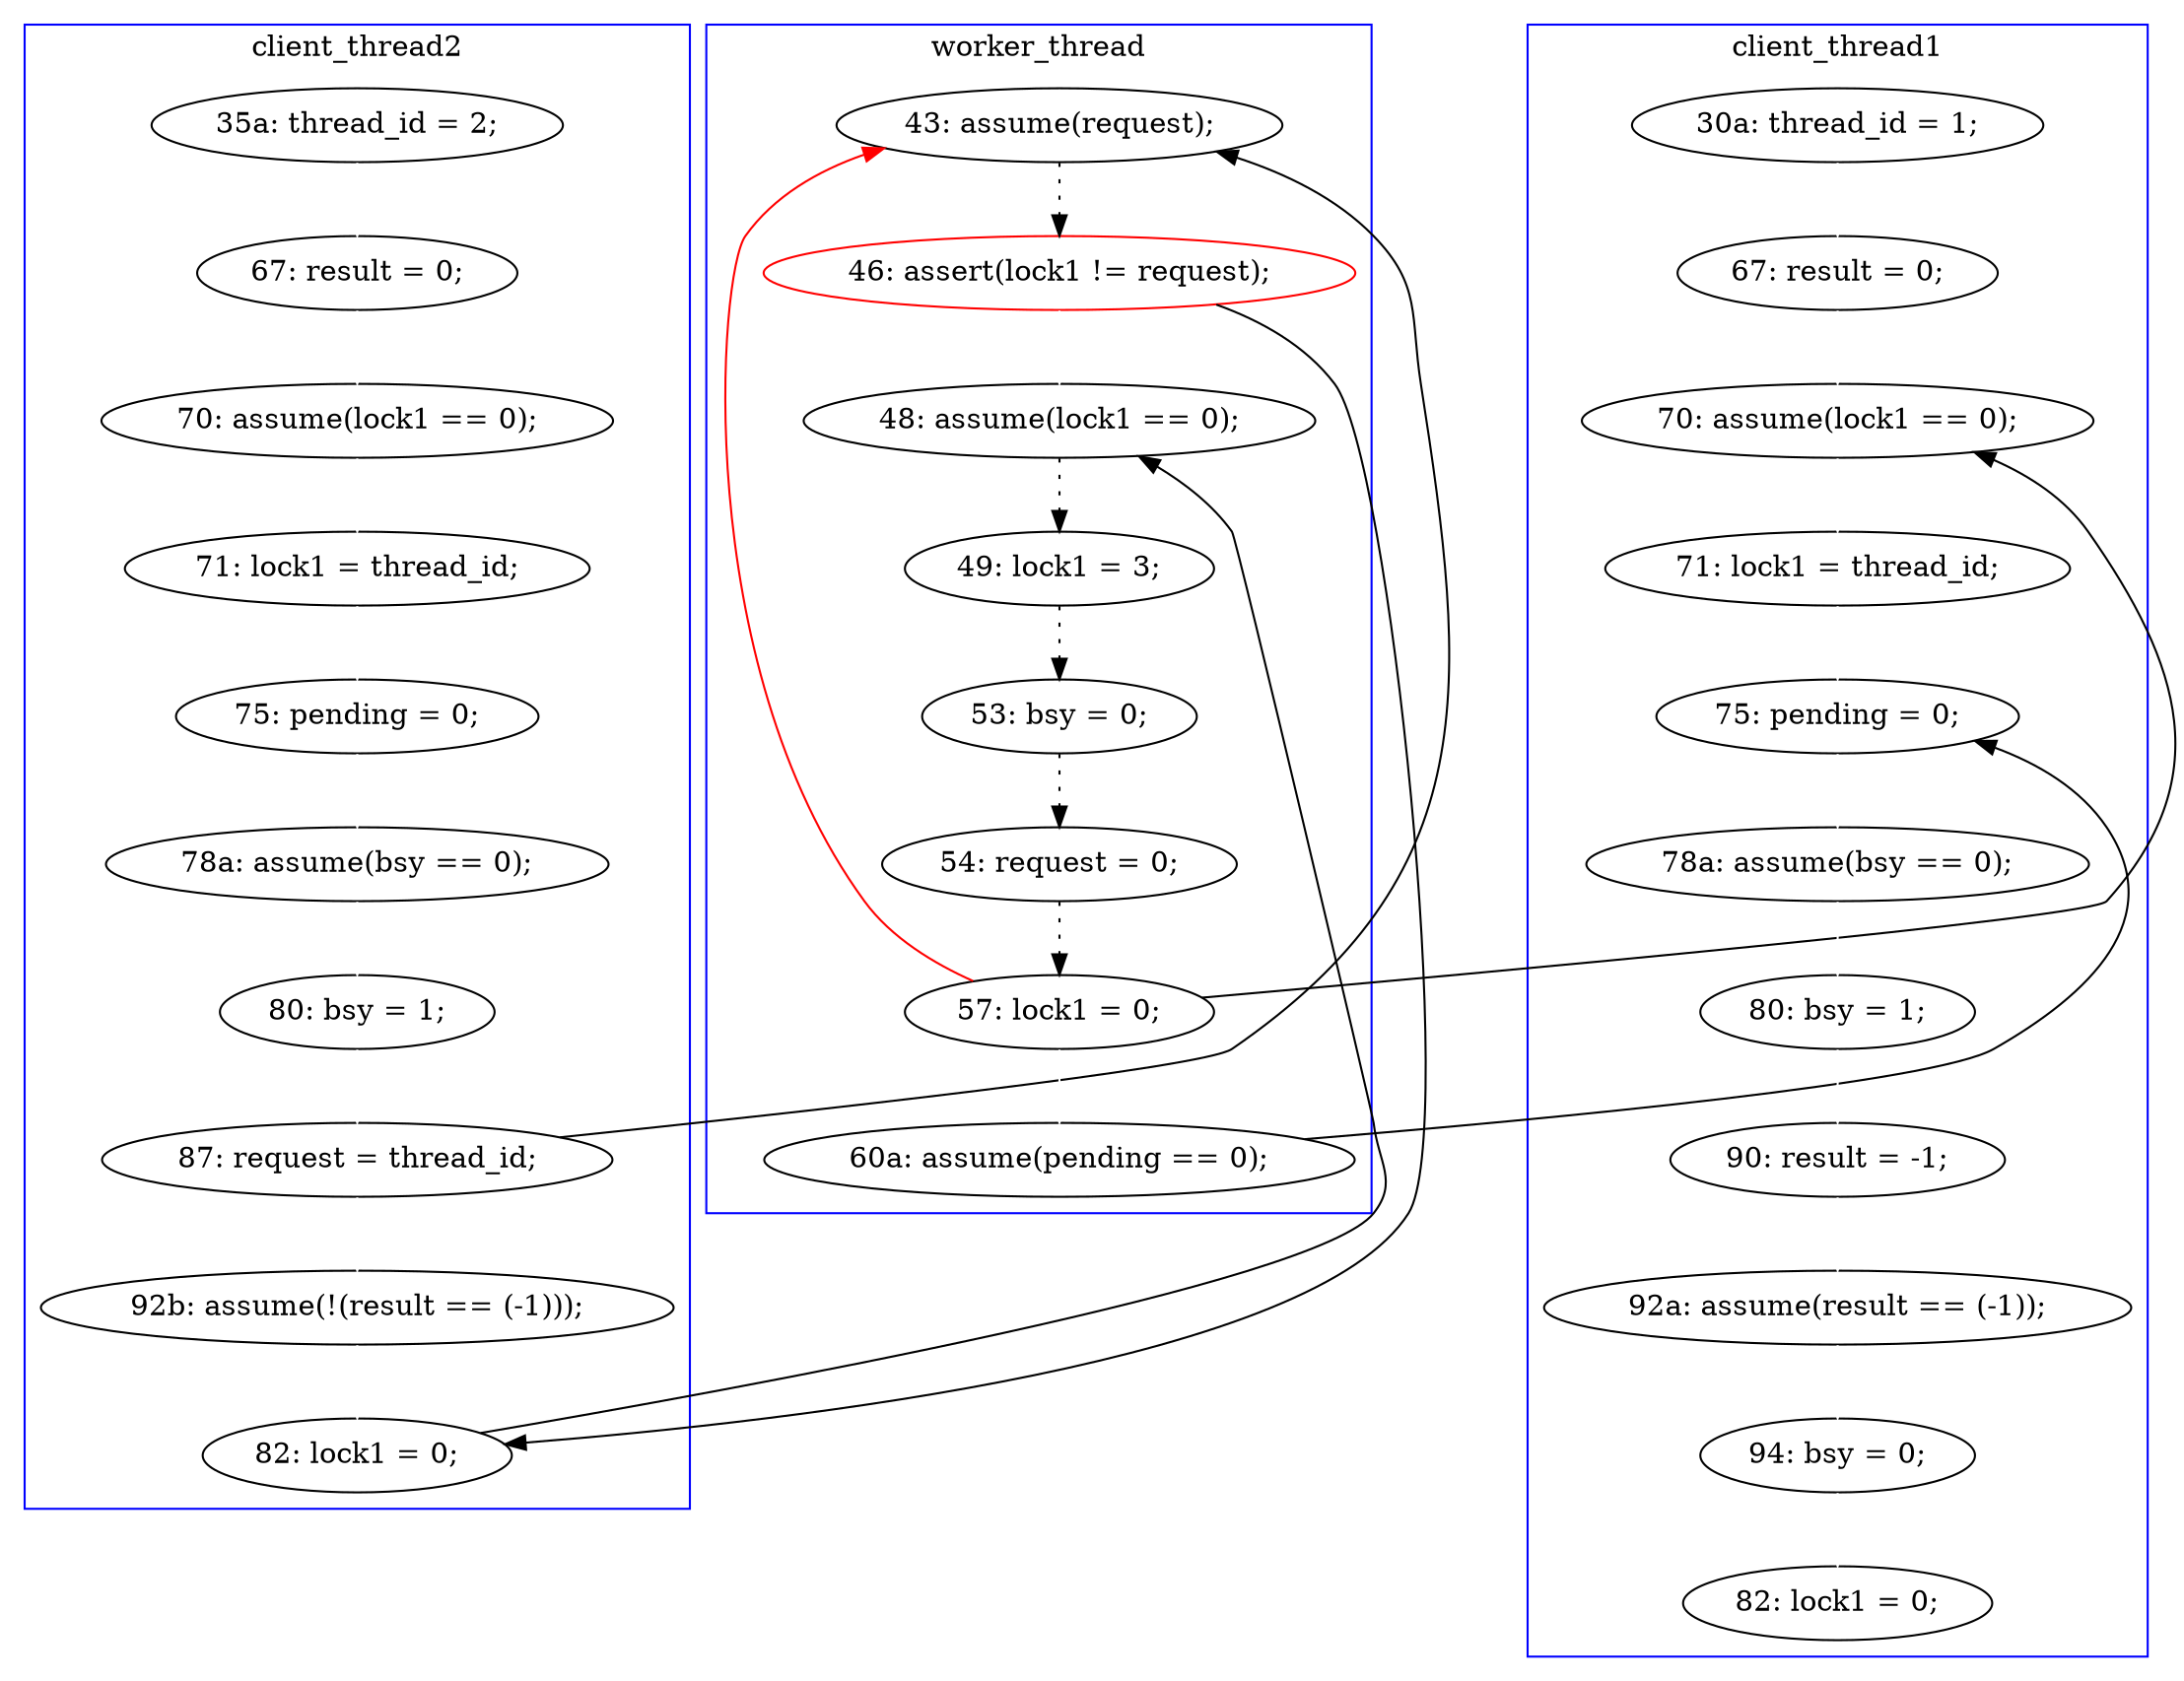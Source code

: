 digraph Counterexample {
	52 -> 54 [color = white, style = solid]
	54 -> 55 [color = white, style = solid]
	16 -> 18 [color = white, style = solid]
	18 -> 19 [color = white, style = solid]
	19 -> 21 [color = white, style = solid]
	28 -> 29 [color = black, style = solid, constraint = false]
	30 -> 31 [color = black, style = dotted]
	31 -> 32 [color = black, style = dotted]
	27 -> 28 [color = black, style = solid, constraint = false]
	13 -> 14 [color = white, style = solid]
	45 -> 46 [color = white, style = solid]
	10 -> 13 [color = white, style = solid]
	33 -> 26 [color = red, style = solid, constraint = false]
	46 -> 47 [color = white, style = solid]
	21 -> 26 [color = black, style = solid, constraint = false]
	47 -> 49 [color = white, style = solid]
	23 -> 28 [color = white, style = solid]
	35 -> 47 [color = black, style = solid, constraint = false]
	27 -> 29 [color = white, style = solid]
	33 -> 35 [color = white, style = solid]
	41 -> 44 [color = white, style = solid]
	50 -> 52 [color = white, style = solid]
	14 -> 15 [color = white, style = solid]
	33 -> 45 [color = black, style = solid, constraint = false]
	15 -> 16 [color = white, style = solid]
	32 -> 33 [color = black, style = dotted]
	26 -> 27 [color = black, style = dotted]
	21 -> 23 [color = white, style = solid]
	44 -> 45 [color = white, style = solid]
	55 -> 56 [color = white, style = solid]
	49 -> 50 [color = white, style = solid]
	29 -> 30 [color = black, style = dotted]
	subgraph cluster2 {
		label = client_thread2
		color = blue
		28  [label = "82: lock1 = 0;"]
		14  [label = "70: assume(lock1 == 0);"]
		15  [label = "71: lock1 = thread_id;"]
		21  [label = "87: request = thread_id;"]
		13  [label = "67: result = 0;"]
		19  [label = "80: bsy = 1;"]
		16  [label = "75: pending = 0;"]
		10  [label = "35a: thread_id = 2;"]
		23  [label = "92b: assume(!(result == (-1)));"]
		18  [label = "78a: assume(bsy == 0);"]
	}
	subgraph cluster3 {
		label = worker_thread
		color = blue
		31  [label = "53: bsy = 0;"]
		30  [label = "49: lock1 = 3;"]
		32  [label = "54: request = 0;"]
		26  [label = "43: assume(request);"]
		29  [label = "48: assume(lock1 == 0);"]
		35  [label = "60a: assume(pending == 0);"]
		27  [label = "46: assert(lock1 != request);", color = red]
		33  [label = "57: lock1 = 0;"]
	}
	subgraph cluster1 {
		label = client_thread1
		color = blue
		56  [label = "82: lock1 = 0;"]
		44  [label = "67: result = 0;"]
		55  [label = "94: bsy = 0;"]
		47  [label = "75: pending = 0;"]
		52  [label = "90: result = -1;"]
		50  [label = "80: bsy = 1;"]
		49  [label = "78a: assume(bsy == 0);"]
		46  [label = "71: lock1 = thread_id;"]
		45  [label = "70: assume(lock1 == 0);"]
		54  [label = "92a: assume(result == (-1));"]
		41  [label = "30a: thread_id = 1;"]
	}
}
